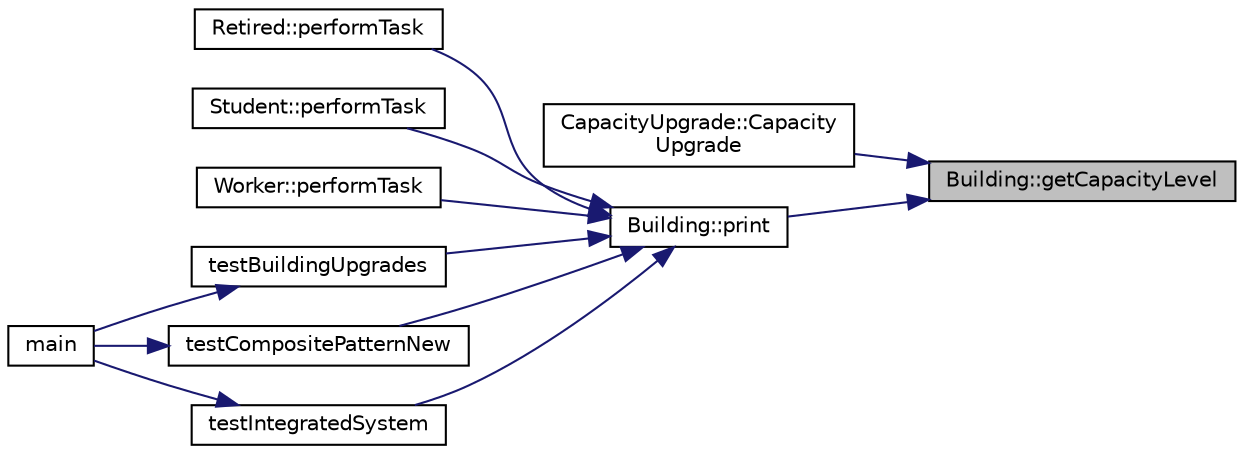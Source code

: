 digraph "Building::getCapacityLevel"
{
 // LATEX_PDF_SIZE
  edge [fontname="Helvetica",fontsize="10",labelfontname="Helvetica",labelfontsize="10"];
  node [fontname="Helvetica",fontsize="10",shape=record];
  rankdir="RL";
  Node1 [label="Building::getCapacityLevel",height=0.2,width=0.4,color="black", fillcolor="grey75", style="filled", fontcolor="black",tooltip=" "];
  Node1 -> Node2 [dir="back",color="midnightblue",fontsize="10",style="solid",fontname="Helvetica"];
  Node2 [label="CapacityUpgrade::Capacity\lUpgrade",height=0.2,width=0.4,color="black", fillcolor="white", style="filled",URL="$classCapacityUpgrade.html#ae077fa3f6db7c965bbc7ed71f5dad957",tooltip="Constructs a CapacityUpgrade object."];
  Node1 -> Node3 [dir="back",color="midnightblue",fontsize="10",style="solid",fontname="Helvetica"];
  Node3 [label="Building::print",height=0.2,width=0.4,color="black", fillcolor="white", style="filled",URL="$classBuilding.html#a780463ee186e6bc3c3e1bca152211d09",tooltip="Prints the component details."];
  Node3 -> Node4 [dir="back",color="midnightblue",fontsize="10",style="solid",fontname="Helvetica"];
  Node4 [label="Retired::performTask",height=0.2,width=0.4,color="black", fillcolor="white", style="filled",URL="$classRetired.html#a7a0e33da63730d4315300604bb154ebb",tooltip="Performs the daily task of the retired citizen Outputs the current activity and location."];
  Node3 -> Node5 [dir="back",color="midnightblue",fontsize="10",style="solid",fontname="Helvetica"];
  Node5 [label="Student::performTask",height=0.2,width=0.4,color="black", fillcolor="white", style="filled",URL="$classStudent.html#a8089fddf4a9cec4969d8916c5c3178f1",tooltip="Perform the student's task."];
  Node3 -> Node6 [dir="back",color="midnightblue",fontsize="10",style="solid",fontname="Helvetica"];
  Node6 [label="Worker::performTask",height=0.2,width=0.4,color="black", fillcolor="white", style="filled",URL="$classWorker.html#a5f8ac316c7502f1964ed1344fd0f2dac",tooltip="Perform the worker's task."];
  Node3 -> Node7 [dir="back",color="midnightblue",fontsize="10",style="solid",fontname="Helvetica"];
  Node7 [label="testBuildingUpgrades",height=0.2,width=0.4,color="black", fillcolor="white", style="filled",URL="$main_8cpp.html#af1c85c60ddb2951dfd9ccc7c4a6ad30b",tooltip=" "];
  Node7 -> Node8 [dir="back",color="midnightblue",fontsize="10",style="solid",fontname="Helvetica"];
  Node8 [label="main",height=0.2,width=0.4,color="black", fillcolor="white", style="filled",URL="$main_8cpp.html#ae66f6b31b5ad750f1fe042a706a4e3d4",tooltip="Main program entry point."];
  Node3 -> Node9 [dir="back",color="midnightblue",fontsize="10",style="solid",fontname="Helvetica"];
  Node9 [label="testCompositePatternNew",height=0.2,width=0.4,color="black", fillcolor="white", style="filled",URL="$main_8cpp.html#a3bfd544cef1b06f544318ca40d808a2e",tooltip=" "];
  Node9 -> Node8 [dir="back",color="midnightblue",fontsize="10",style="solid",fontname="Helvetica"];
  Node3 -> Node10 [dir="back",color="midnightblue",fontsize="10",style="solid",fontname="Helvetica"];
  Node10 [label="testIntegratedSystem",height=0.2,width=0.4,color="black", fillcolor="white", style="filled",URL="$main_8cpp.html#a859f1c4b77421f0cb0f62ba1bfd06029",tooltip=" "];
  Node10 -> Node8 [dir="back",color="midnightblue",fontsize="10",style="solid",fontname="Helvetica"];
}
